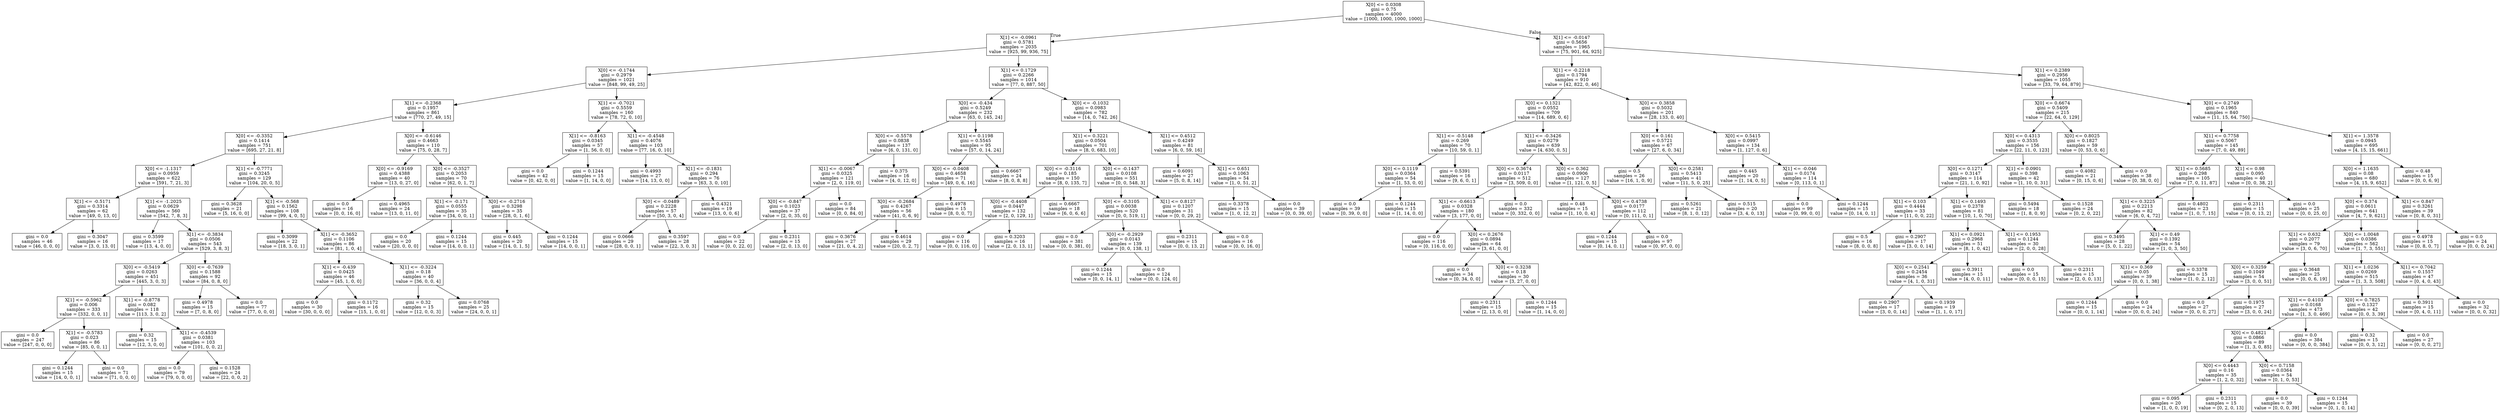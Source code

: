 digraph Tree {
node [shape=box] ;
0 [label="X[0] <= 0.0308\ngini = 0.75\nsamples = 4000\nvalue = [1000, 1000, 1000, 1000]"] ;
1 [label="X[1] <= -0.0961\ngini = 0.5781\nsamples = 2035\nvalue = [925, 99, 936, 75]"] ;
0 -> 1 [labeldistance=2.5, labelangle=45, headlabel="True"] ;
2 [label="X[0] <= -0.1744\ngini = 0.2979\nsamples = 1021\nvalue = [848, 99, 49, 25]"] ;
1 -> 2 ;
3 [label="X[1] <= -0.2368\ngini = 0.1957\nsamples = 861\nvalue = [770, 27, 49, 15]"] ;
2 -> 3 ;
4 [label="X[0] <= -0.3352\ngini = 0.1414\nsamples = 751\nvalue = [695, 27, 21, 8]"] ;
3 -> 4 ;
5 [label="X[0] <= -1.1317\ngini = 0.0959\nsamples = 622\nvalue = [591, 7, 21, 3]"] ;
4 -> 5 ;
6 [label="X[1] <= -0.5171\ngini = 0.3314\nsamples = 62\nvalue = [49, 0, 13, 0]"] ;
5 -> 6 ;
7 [label="gini = 0.0\nsamples = 46\nvalue = [46, 0, 0, 0]"] ;
6 -> 7 ;
8 [label="gini = 0.3047\nsamples = 16\nvalue = [3, 0, 13, 0]"] ;
6 -> 8 ;
9 [label="X[1] <= -1.2025\ngini = 0.0629\nsamples = 560\nvalue = [542, 7, 8, 3]"] ;
5 -> 9 ;
10 [label="gini = 0.3599\nsamples = 17\nvalue = [13, 4, 0, 0]"] ;
9 -> 10 ;
11 [label="X[1] <= -0.3834\ngini = 0.0506\nsamples = 543\nvalue = [529, 3, 8, 3]"] ;
9 -> 11 ;
12 [label="X[0] <= -0.5419\ngini = 0.0263\nsamples = 451\nvalue = [445, 3, 0, 3]"] ;
11 -> 12 ;
13 [label="X[1] <= -0.5962\ngini = 0.006\nsamples = 333\nvalue = [332, 0, 0, 1]"] ;
12 -> 13 ;
14 [label="gini = 0.0\nsamples = 247\nvalue = [247, 0, 0, 0]"] ;
13 -> 14 ;
15 [label="X[1] <= -0.5783\ngini = 0.023\nsamples = 86\nvalue = [85, 0, 0, 1]"] ;
13 -> 15 ;
16 [label="gini = 0.1244\nsamples = 15\nvalue = [14, 0, 0, 1]"] ;
15 -> 16 ;
17 [label="gini = 0.0\nsamples = 71\nvalue = [71, 0, 0, 0]"] ;
15 -> 17 ;
18 [label="X[1] <= -0.8778\ngini = 0.082\nsamples = 118\nvalue = [113, 3, 0, 2]"] ;
12 -> 18 ;
19 [label="gini = 0.32\nsamples = 15\nvalue = [12, 3, 0, 0]"] ;
18 -> 19 ;
20 [label="X[1] <= -0.4539\ngini = 0.0381\nsamples = 103\nvalue = [101, 0, 0, 2]"] ;
18 -> 20 ;
21 [label="gini = 0.0\nsamples = 79\nvalue = [79, 0, 0, 0]"] ;
20 -> 21 ;
22 [label="gini = 0.1528\nsamples = 24\nvalue = [22, 0, 0, 2]"] ;
20 -> 22 ;
23 [label="X[0] <= -0.7639\ngini = 0.1588\nsamples = 92\nvalue = [84, 0, 8, 0]"] ;
11 -> 23 ;
24 [label="gini = 0.4978\nsamples = 15\nvalue = [7, 0, 8, 0]"] ;
23 -> 24 ;
25 [label="gini = 0.0\nsamples = 77\nvalue = [77, 0, 0, 0]"] ;
23 -> 25 ;
26 [label="X[1] <= -0.7771\ngini = 0.3245\nsamples = 129\nvalue = [104, 20, 0, 5]"] ;
4 -> 26 ;
27 [label="gini = 0.3628\nsamples = 21\nvalue = [5, 16, 0, 0]"] ;
26 -> 27 ;
28 [label="X[1] <= -0.568\ngini = 0.1562\nsamples = 108\nvalue = [99, 4, 0, 5]"] ;
26 -> 28 ;
29 [label="gini = 0.3099\nsamples = 22\nvalue = [18, 3, 0, 1]"] ;
28 -> 29 ;
30 [label="X[1] <= -0.3652\ngini = 0.1106\nsamples = 86\nvalue = [81, 1, 0, 4]"] ;
28 -> 30 ;
31 [label="X[1] <= -0.439\ngini = 0.0425\nsamples = 46\nvalue = [45, 1, 0, 0]"] ;
30 -> 31 ;
32 [label="gini = 0.0\nsamples = 30\nvalue = [30, 0, 0, 0]"] ;
31 -> 32 ;
33 [label="gini = 0.1172\nsamples = 16\nvalue = [15, 1, 0, 0]"] ;
31 -> 33 ;
34 [label="X[1] <= -0.3224\ngini = 0.18\nsamples = 40\nvalue = [36, 0, 0, 4]"] ;
30 -> 34 ;
35 [label="gini = 0.32\nsamples = 15\nvalue = [12, 0, 0, 3]"] ;
34 -> 35 ;
36 [label="gini = 0.0768\nsamples = 25\nvalue = [24, 0, 0, 1]"] ;
34 -> 36 ;
37 [label="X[0] <= -0.6146\ngini = 0.4663\nsamples = 110\nvalue = [75, 0, 28, 7]"] ;
3 -> 37 ;
38 [label="X[0] <= -0.9169\ngini = 0.4388\nsamples = 40\nvalue = [13, 0, 27, 0]"] ;
37 -> 38 ;
39 [label="gini = 0.0\nsamples = 16\nvalue = [0, 0, 16, 0]"] ;
38 -> 39 ;
40 [label="gini = 0.4965\nsamples = 24\nvalue = [13, 0, 11, 0]"] ;
38 -> 40 ;
41 [label="X[0] <= -0.3527\ngini = 0.2053\nsamples = 70\nvalue = [62, 0, 1, 7]"] ;
37 -> 41 ;
42 [label="X[1] <= -0.171\ngini = 0.0555\nsamples = 35\nvalue = [34, 0, 0, 1]"] ;
41 -> 42 ;
43 [label="gini = 0.0\nsamples = 20\nvalue = [20, 0, 0, 0]"] ;
42 -> 43 ;
44 [label="gini = 0.1244\nsamples = 15\nvalue = [14, 0, 0, 1]"] ;
42 -> 44 ;
45 [label="X[0] <= -0.2716\ngini = 0.3298\nsamples = 35\nvalue = [28, 0, 1, 6]"] ;
41 -> 45 ;
46 [label="gini = 0.445\nsamples = 20\nvalue = [14, 0, 1, 5]"] ;
45 -> 46 ;
47 [label="gini = 0.1244\nsamples = 15\nvalue = [14, 0, 0, 1]"] ;
45 -> 47 ;
48 [label="X[1] <= -0.7021\ngini = 0.5559\nsamples = 160\nvalue = [78, 72, 0, 10]"] ;
2 -> 48 ;
49 [label="X[1] <= -0.8163\ngini = 0.0345\nsamples = 57\nvalue = [1, 56, 0, 0]"] ;
48 -> 49 ;
50 [label="gini = 0.0\nsamples = 42\nvalue = [0, 42, 0, 0]"] ;
49 -> 50 ;
51 [label="gini = 0.1244\nsamples = 15\nvalue = [1, 14, 0, 0]"] ;
49 -> 51 ;
52 [label="X[1] <= -0.4548\ngini = 0.4076\nsamples = 103\nvalue = [77, 16, 0, 10]"] ;
48 -> 52 ;
53 [label="gini = 0.4993\nsamples = 27\nvalue = [14, 13, 0, 0]"] ;
52 -> 53 ;
54 [label="X[1] <= -0.1831\ngini = 0.294\nsamples = 76\nvalue = [63, 3, 0, 10]"] ;
52 -> 54 ;
55 [label="X[0] <= -0.0489\ngini = 0.2228\nsamples = 57\nvalue = [50, 3, 0, 4]"] ;
54 -> 55 ;
56 [label="gini = 0.0666\nsamples = 29\nvalue = [28, 0, 0, 1]"] ;
55 -> 56 ;
57 [label="gini = 0.3597\nsamples = 28\nvalue = [22, 3, 0, 3]"] ;
55 -> 57 ;
58 [label="gini = 0.4321\nsamples = 19\nvalue = [13, 0, 0, 6]"] ;
54 -> 58 ;
59 [label="X[1] <= 0.1729\ngini = 0.2266\nsamples = 1014\nvalue = [77, 0, 887, 50]"] ;
1 -> 59 ;
60 [label="X[0] <= -0.434\ngini = 0.5249\nsamples = 232\nvalue = [63, 0, 145, 24]"] ;
59 -> 60 ;
61 [label="X[0] <= -0.5578\ngini = 0.0838\nsamples = 137\nvalue = [6, 0, 131, 0]"] ;
60 -> 61 ;
62 [label="X[1] <= -0.0067\ngini = 0.0325\nsamples = 121\nvalue = [2, 0, 119, 0]"] ;
61 -> 62 ;
63 [label="X[0] <= -0.847\ngini = 0.1023\nsamples = 37\nvalue = [2, 0, 35, 0]"] ;
62 -> 63 ;
64 [label="gini = 0.0\nsamples = 22\nvalue = [0, 0, 22, 0]"] ;
63 -> 64 ;
65 [label="gini = 0.2311\nsamples = 15\nvalue = [2, 0, 13, 0]"] ;
63 -> 65 ;
66 [label="gini = 0.0\nsamples = 84\nvalue = [0, 0, 84, 0]"] ;
62 -> 66 ;
67 [label="gini = 0.375\nsamples = 16\nvalue = [4, 0, 12, 0]"] ;
61 -> 67 ;
68 [label="X[1] <= 0.1198\ngini = 0.5545\nsamples = 95\nvalue = [57, 0, 14, 24]"] ;
60 -> 68 ;
69 [label="X[0] <= -0.0408\ngini = 0.4658\nsamples = 71\nvalue = [49, 0, 6, 16]"] ;
68 -> 69 ;
70 [label="X[0] <= -0.2684\ngini = 0.4267\nsamples = 56\nvalue = [41, 0, 6, 9]"] ;
69 -> 70 ;
71 [label="gini = 0.3676\nsamples = 27\nvalue = [21, 0, 4, 2]"] ;
70 -> 71 ;
72 [label="gini = 0.4614\nsamples = 29\nvalue = [20, 0, 2, 7]"] ;
70 -> 72 ;
73 [label="gini = 0.4978\nsamples = 15\nvalue = [8, 0, 0, 7]"] ;
69 -> 73 ;
74 [label="gini = 0.6667\nsamples = 24\nvalue = [8, 0, 8, 8]"] ;
68 -> 74 ;
75 [label="X[0] <= -0.1032\ngini = 0.0983\nsamples = 782\nvalue = [14, 0, 742, 26]"] ;
59 -> 75 ;
76 [label="X[1] <= 0.3221\ngini = 0.0504\nsamples = 701\nvalue = [8, 0, 683, 10]"] ;
75 -> 76 ;
77 [label="X[0] <= -0.3116\ngini = 0.185\nsamples = 150\nvalue = [8, 0, 135, 7]"] ;
76 -> 77 ;
78 [label="X[0] <= -0.4408\ngini = 0.0447\nsamples = 132\nvalue = [2, 0, 129, 1]"] ;
77 -> 78 ;
79 [label="gini = 0.0\nsamples = 116\nvalue = [0, 0, 116, 0]"] ;
78 -> 79 ;
80 [label="gini = 0.3203\nsamples = 16\nvalue = [2, 0, 13, 1]"] ;
78 -> 80 ;
81 [label="gini = 0.6667\nsamples = 18\nvalue = [6, 0, 6, 6]"] ;
77 -> 81 ;
82 [label="X[0] <= -0.1437\ngini = 0.0108\nsamples = 551\nvalue = [0, 0, 548, 3]"] ;
76 -> 82 ;
83 [label="X[0] <= -0.3105\ngini = 0.0038\nsamples = 520\nvalue = [0, 0, 519, 1]"] ;
82 -> 83 ;
84 [label="gini = 0.0\nsamples = 381\nvalue = [0, 0, 381, 0]"] ;
83 -> 84 ;
85 [label="X[0] <= -0.2929\ngini = 0.0143\nsamples = 139\nvalue = [0, 0, 138, 1]"] ;
83 -> 85 ;
86 [label="gini = 0.1244\nsamples = 15\nvalue = [0, 0, 14, 1]"] ;
85 -> 86 ;
87 [label="gini = 0.0\nsamples = 124\nvalue = [0, 0, 124, 0]"] ;
85 -> 87 ;
88 [label="X[1] <= 0.8127\ngini = 0.1207\nsamples = 31\nvalue = [0, 0, 29, 2]"] ;
82 -> 88 ;
89 [label="gini = 0.2311\nsamples = 15\nvalue = [0, 0, 13, 2]"] ;
88 -> 89 ;
90 [label="gini = 0.0\nsamples = 16\nvalue = [0, 0, 16, 0]"] ;
88 -> 90 ;
91 [label="X[1] <= 0.4512\ngini = 0.4249\nsamples = 81\nvalue = [6, 0, 59, 16]"] ;
75 -> 91 ;
92 [label="gini = 0.6091\nsamples = 27\nvalue = [5, 0, 8, 14]"] ;
91 -> 92 ;
93 [label="X[1] <= 0.651\ngini = 0.1063\nsamples = 54\nvalue = [1, 0, 51, 2]"] ;
91 -> 93 ;
94 [label="gini = 0.3378\nsamples = 15\nvalue = [1, 0, 12, 2]"] ;
93 -> 94 ;
95 [label="gini = 0.0\nsamples = 39\nvalue = [0, 0, 39, 0]"] ;
93 -> 95 ;
96 [label="X[1] <= -0.0147\ngini = 0.5656\nsamples = 1965\nvalue = [75, 901, 64, 925]"] ;
0 -> 96 [labeldistance=2.5, labelangle=-45, headlabel="False"] ;
97 [label="X[1] <= -0.2218\ngini = 0.1794\nsamples = 910\nvalue = [42, 822, 0, 46]"] ;
96 -> 97 ;
98 [label="X[0] <= 0.1321\ngini = 0.0552\nsamples = 709\nvalue = [14, 689, 0, 6]"] ;
97 -> 98 ;
99 [label="X[1] <= -0.5148\ngini = 0.269\nsamples = 70\nvalue = [10, 59, 0, 1]"] ;
98 -> 99 ;
100 [label="X[0] <= 0.1119\ngini = 0.0364\nsamples = 54\nvalue = [1, 53, 0, 0]"] ;
99 -> 100 ;
101 [label="gini = 0.0\nsamples = 39\nvalue = [0, 39, 0, 0]"] ;
100 -> 101 ;
102 [label="gini = 0.1244\nsamples = 15\nvalue = [1, 14, 0, 0]"] ;
100 -> 102 ;
103 [label="gini = 0.5391\nsamples = 16\nvalue = [9, 6, 0, 1]"] ;
99 -> 103 ;
104 [label="X[1] <= -0.3426\ngini = 0.0279\nsamples = 639\nvalue = [4, 630, 0, 5]"] ;
98 -> 104 ;
105 [label="X[0] <= 0.3674\ngini = 0.0117\nsamples = 512\nvalue = [3, 509, 0, 0]"] ;
104 -> 105 ;
106 [label="X[1] <= -0.6613\ngini = 0.0328\nsamples = 180\nvalue = [3, 177, 0, 0]"] ;
105 -> 106 ;
107 [label="gini = 0.0\nsamples = 116\nvalue = [0, 116, 0, 0]"] ;
106 -> 107 ;
108 [label="X[0] <= 0.2676\ngini = 0.0894\nsamples = 64\nvalue = [3, 61, 0, 0]"] ;
106 -> 108 ;
109 [label="gini = 0.0\nsamples = 34\nvalue = [0, 34, 0, 0]"] ;
108 -> 109 ;
110 [label="X[0] <= 0.3238\ngini = 0.18\nsamples = 30\nvalue = [3, 27, 0, 0]"] ;
108 -> 110 ;
111 [label="gini = 0.2311\nsamples = 15\nvalue = [2, 13, 0, 0]"] ;
110 -> 111 ;
112 [label="gini = 0.1244\nsamples = 15\nvalue = [1, 14, 0, 0]"] ;
110 -> 112 ;
113 [label="gini = 0.0\nsamples = 332\nvalue = [0, 332, 0, 0]"] ;
105 -> 113 ;
114 [label="X[0] <= 0.362\ngini = 0.0906\nsamples = 127\nvalue = [1, 121, 0, 5]"] ;
104 -> 114 ;
115 [label="gini = 0.48\nsamples = 15\nvalue = [1, 10, 0, 4]"] ;
114 -> 115 ;
116 [label="X[0] <= 0.4738\ngini = 0.0177\nsamples = 112\nvalue = [0, 111, 0, 1]"] ;
114 -> 116 ;
117 [label="gini = 0.1244\nsamples = 15\nvalue = [0, 14, 0, 1]"] ;
116 -> 117 ;
118 [label="gini = 0.0\nsamples = 97\nvalue = [0, 97, 0, 0]"] ;
116 -> 118 ;
119 [label="X[0] <= 0.3858\ngini = 0.5032\nsamples = 201\nvalue = [28, 133, 0, 40]"] ;
97 -> 119 ;
120 [label="X[0] <= 0.161\ngini = 0.5721\nsamples = 67\nvalue = [27, 6, 0, 34]"] ;
119 -> 120 ;
121 [label="gini = 0.5\nsamples = 26\nvalue = [16, 1, 0, 9]"] ;
120 -> 121 ;
122 [label="X[0] <= 0.2581\ngini = 0.5413\nsamples = 41\nvalue = [11, 5, 0, 25]"] ;
120 -> 122 ;
123 [label="gini = 0.5261\nsamples = 21\nvalue = [8, 1, 0, 12]"] ;
122 -> 123 ;
124 [label="gini = 0.515\nsamples = 20\nvalue = [3, 4, 0, 13]"] ;
122 -> 124 ;
125 [label="X[0] <= 0.5415\ngini = 0.0997\nsamples = 134\nvalue = [1, 127, 0, 6]"] ;
119 -> 125 ;
126 [label="gini = 0.445\nsamples = 20\nvalue = [1, 14, 0, 5]"] ;
125 -> 126 ;
127 [label="X[1] <= -0.046\ngini = 0.0174\nsamples = 114\nvalue = [0, 113, 0, 1]"] ;
125 -> 127 ;
128 [label="gini = 0.0\nsamples = 99\nvalue = [0, 99, 0, 0]"] ;
127 -> 128 ;
129 [label="gini = 0.1244\nsamples = 15\nvalue = [0, 14, 0, 1]"] ;
127 -> 129 ;
130 [label="X[1] <= 0.2389\ngini = 0.2956\nsamples = 1055\nvalue = [33, 79, 64, 879]"] ;
96 -> 130 ;
131 [label="X[0] <= 0.6674\ngini = 0.5409\nsamples = 215\nvalue = [22, 64, 0, 129]"] ;
130 -> 131 ;
132 [label="X[0] <= 0.4313\ngini = 0.3535\nsamples = 156\nvalue = [22, 11, 0, 123]"] ;
131 -> 132 ;
133 [label="X[0] <= 0.1271\ngini = 0.3147\nsamples = 114\nvalue = [21, 1, 0, 92]"] ;
132 -> 133 ;
134 [label="X[1] <= 0.103\ngini = 0.4444\nsamples = 33\nvalue = [11, 0, 0, 22]"] ;
133 -> 134 ;
135 [label="gini = 0.5\nsamples = 16\nvalue = [8, 0, 0, 8]"] ;
134 -> 135 ;
136 [label="gini = 0.2907\nsamples = 17\nvalue = [3, 0, 0, 14]"] ;
134 -> 136 ;
137 [label="X[1] <= 0.1493\ngini = 0.2378\nsamples = 81\nvalue = [10, 1, 0, 70]"] ;
133 -> 137 ;
138 [label="X[1] <= 0.0921\ngini = 0.2968\nsamples = 51\nvalue = [8, 1, 0, 42]"] ;
137 -> 138 ;
139 [label="X[0] <= 0.2541\ngini = 0.2454\nsamples = 36\nvalue = [4, 1, 0, 31]"] ;
138 -> 139 ;
140 [label="gini = 0.2907\nsamples = 17\nvalue = [3, 0, 0, 14]"] ;
139 -> 140 ;
141 [label="gini = 0.1939\nsamples = 19\nvalue = [1, 1, 0, 17]"] ;
139 -> 141 ;
142 [label="gini = 0.3911\nsamples = 15\nvalue = [4, 0, 0, 11]"] ;
138 -> 142 ;
143 [label="X[1] <= 0.1953\ngini = 0.1244\nsamples = 30\nvalue = [2, 0, 0, 28]"] ;
137 -> 143 ;
144 [label="gini = 0.0\nsamples = 15\nvalue = [0, 0, 0, 15]"] ;
143 -> 144 ;
145 [label="gini = 0.2311\nsamples = 15\nvalue = [2, 0, 0, 13]"] ;
143 -> 145 ;
146 [label="X[1] <= 0.0901\ngini = 0.398\nsamples = 42\nvalue = [1, 10, 0, 31]"] ;
132 -> 146 ;
147 [label="gini = 0.5494\nsamples = 18\nvalue = [1, 8, 0, 9]"] ;
146 -> 147 ;
148 [label="gini = 0.1528\nsamples = 24\nvalue = [0, 2, 0, 22]"] ;
146 -> 148 ;
149 [label="X[0] <= 0.8025\ngini = 0.1827\nsamples = 59\nvalue = [0, 53, 0, 6]"] ;
131 -> 149 ;
150 [label="gini = 0.4082\nsamples = 21\nvalue = [0, 15, 0, 6]"] ;
149 -> 150 ;
151 [label="gini = 0.0\nsamples = 38\nvalue = [0, 38, 0, 0]"] ;
149 -> 151 ;
152 [label="X[0] <= 0.2749\ngini = 0.1965\nsamples = 840\nvalue = [11, 15, 64, 750]"] ;
130 -> 152 ;
153 [label="X[1] <= 0.7758\ngini = 0.5067\nsamples = 145\nvalue = [7, 0, 49, 89]"] ;
152 -> 153 ;
154 [label="X[1] <= 0.5685\ngini = 0.298\nsamples = 105\nvalue = [7, 0, 11, 87]"] ;
153 -> 154 ;
155 [label="X[1] <= 0.3225\ngini = 0.2213\nsamples = 82\nvalue = [6, 0, 4, 72]"] ;
154 -> 155 ;
156 [label="gini = 0.3495\nsamples = 28\nvalue = [5, 0, 1, 22]"] ;
155 -> 156 ;
157 [label="X[1] <= 0.49\ngini = 0.1392\nsamples = 54\nvalue = [1, 0, 3, 50]"] ;
155 -> 157 ;
158 [label="X[1] <= 0.369\ngini = 0.05\nsamples = 39\nvalue = [0, 0, 1, 38]"] ;
157 -> 158 ;
159 [label="gini = 0.1244\nsamples = 15\nvalue = [0, 0, 1, 14]"] ;
158 -> 159 ;
160 [label="gini = 0.0\nsamples = 24\nvalue = [0, 0, 0, 24]"] ;
158 -> 160 ;
161 [label="gini = 0.3378\nsamples = 15\nvalue = [1, 0, 2, 12]"] ;
157 -> 161 ;
162 [label="gini = 0.4802\nsamples = 23\nvalue = [1, 0, 7, 15]"] ;
154 -> 162 ;
163 [label="X[1] <= 0.98\ngini = 0.095\nsamples = 40\nvalue = [0, 0, 38, 2]"] ;
153 -> 163 ;
164 [label="gini = 0.2311\nsamples = 15\nvalue = [0, 0, 13, 2]"] ;
163 -> 164 ;
165 [label="gini = 0.0\nsamples = 25\nvalue = [0, 0, 25, 0]"] ;
163 -> 165 ;
166 [label="X[1] <= 1.3578\ngini = 0.0945\nsamples = 695\nvalue = [4, 15, 15, 661]"] ;
152 -> 166 ;
167 [label="X[0] <= 1.1635\ngini = 0.08\nsamples = 680\nvalue = [4, 15, 9, 652]"] ;
166 -> 167 ;
168 [label="X[0] <= 0.374\ngini = 0.0611\nsamples = 641\nvalue = [4, 7, 9, 621]"] ;
167 -> 168 ;
169 [label="X[1] <= 0.632\ngini = 0.2077\nsamples = 79\nvalue = [3, 0, 6, 70]"] ;
168 -> 169 ;
170 [label="X[0] <= 0.3259\ngini = 0.1049\nsamples = 54\nvalue = [3, 0, 0, 51]"] ;
169 -> 170 ;
171 [label="gini = 0.0\nsamples = 27\nvalue = [0, 0, 0, 27]"] ;
170 -> 171 ;
172 [label="gini = 0.1975\nsamples = 27\nvalue = [3, 0, 0, 24]"] ;
170 -> 172 ;
173 [label="gini = 0.3648\nsamples = 25\nvalue = [0, 0, 6, 19]"] ;
169 -> 173 ;
174 [label="X[0] <= 1.0048\ngini = 0.0386\nsamples = 562\nvalue = [1, 7, 3, 551]"] ;
168 -> 174 ;
175 [label="X[1] <= 1.0236\ngini = 0.0269\nsamples = 515\nvalue = [1, 3, 3, 508]"] ;
174 -> 175 ;
176 [label="X[1] <= 0.4103\ngini = 0.0168\nsamples = 473\nvalue = [1, 3, 0, 469]"] ;
175 -> 176 ;
177 [label="X[0] <= 0.4821\ngini = 0.0866\nsamples = 89\nvalue = [1, 3, 0, 85]"] ;
176 -> 177 ;
178 [label="X[0] <= 0.4443\ngini = 0.16\nsamples = 35\nvalue = [1, 2, 0, 32]"] ;
177 -> 178 ;
179 [label="gini = 0.095\nsamples = 20\nvalue = [1, 0, 0, 19]"] ;
178 -> 179 ;
180 [label="gini = 0.2311\nsamples = 15\nvalue = [0, 2, 0, 13]"] ;
178 -> 180 ;
181 [label="X[0] <= 0.7158\ngini = 0.0364\nsamples = 54\nvalue = [0, 1, 0, 53]"] ;
177 -> 181 ;
182 [label="gini = 0.0\nsamples = 39\nvalue = [0, 0, 0, 39]"] ;
181 -> 182 ;
183 [label="gini = 0.1244\nsamples = 15\nvalue = [0, 1, 0, 14]"] ;
181 -> 183 ;
184 [label="gini = 0.0\nsamples = 384\nvalue = [0, 0, 0, 384]"] ;
176 -> 184 ;
185 [label="X[0] <= 0.7825\ngini = 0.1327\nsamples = 42\nvalue = [0, 0, 3, 39]"] ;
175 -> 185 ;
186 [label="gini = 0.32\nsamples = 15\nvalue = [0, 0, 3, 12]"] ;
185 -> 186 ;
187 [label="gini = 0.0\nsamples = 27\nvalue = [0, 0, 0, 27]"] ;
185 -> 187 ;
188 [label="X[1] <= 0.7042\ngini = 0.1557\nsamples = 47\nvalue = [0, 4, 0, 43]"] ;
174 -> 188 ;
189 [label="gini = 0.3911\nsamples = 15\nvalue = [0, 4, 0, 11]"] ;
188 -> 189 ;
190 [label="gini = 0.0\nsamples = 32\nvalue = [0, 0, 0, 32]"] ;
188 -> 190 ;
191 [label="X[1] <= 0.847\ngini = 0.3261\nsamples = 39\nvalue = [0, 8, 0, 31]"] ;
167 -> 191 ;
192 [label="gini = 0.4978\nsamples = 15\nvalue = [0, 8, 0, 7]"] ;
191 -> 192 ;
193 [label="gini = 0.0\nsamples = 24\nvalue = [0, 0, 0, 24]"] ;
191 -> 193 ;
194 [label="gini = 0.48\nsamples = 15\nvalue = [0, 0, 6, 9]"] ;
166 -> 194 ;
}